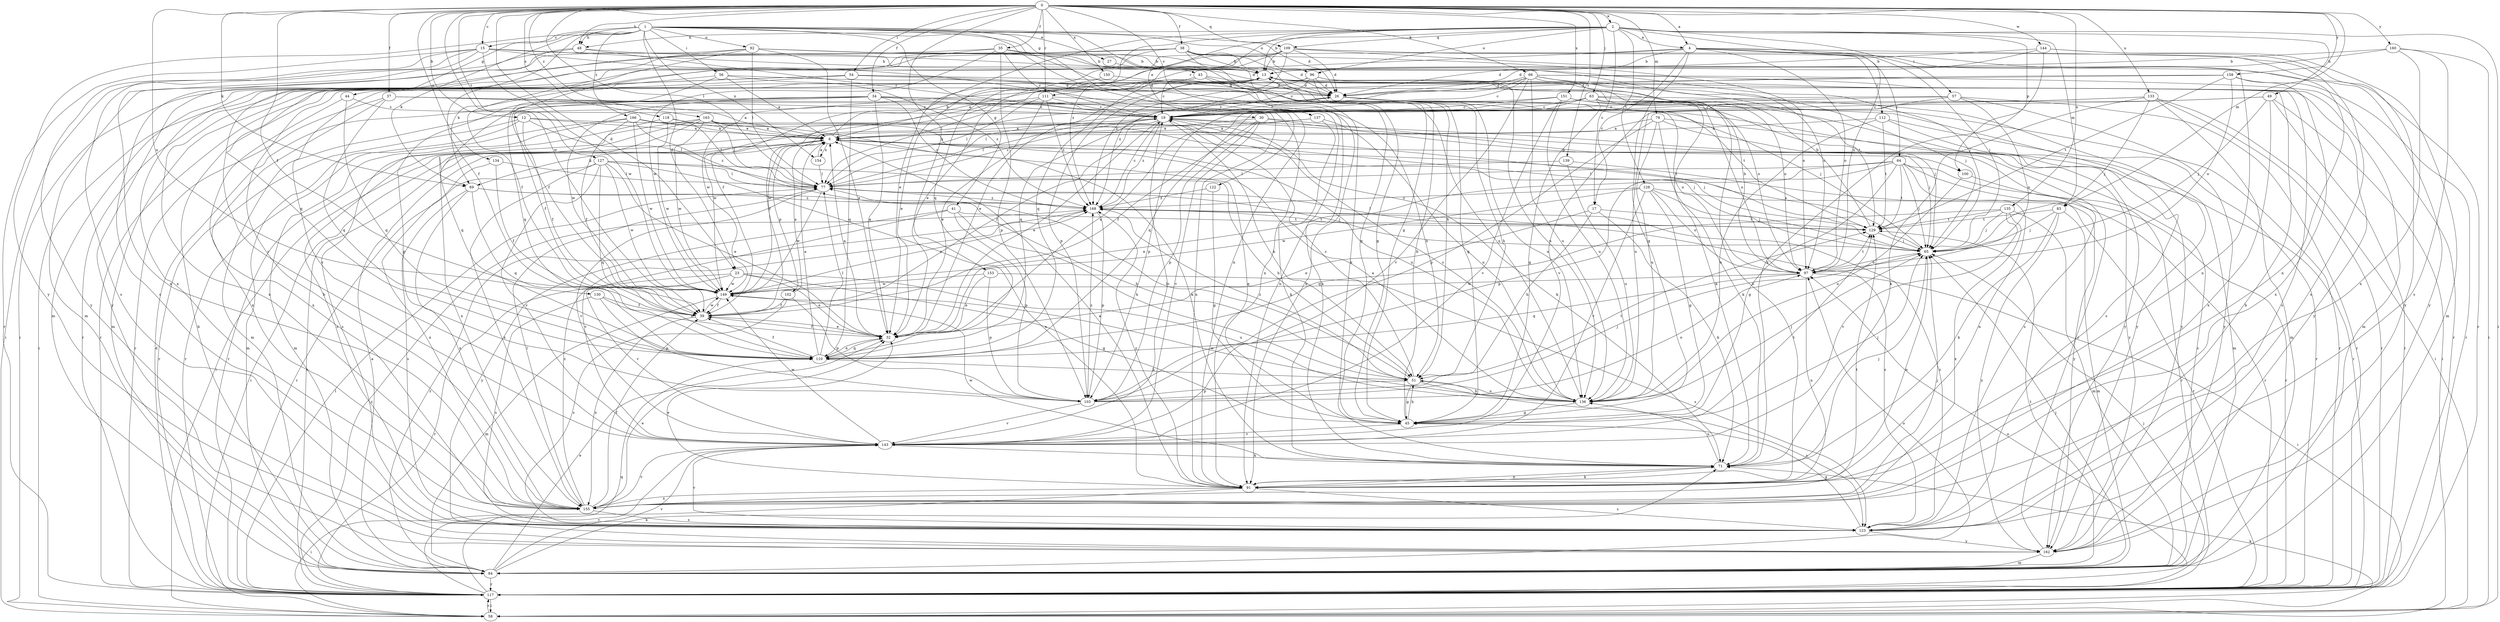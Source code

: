 strict digraph  {
0;
1;
2;
4;
6;
12;
13;
15;
17;
19;
23;
26;
27;
30;
32;
34;
35;
37;
38;
39;
41;
43;
44;
45;
48;
49;
51;
54;
56;
57;
58;
63;
64;
65;
66;
69;
71;
77;
79;
83;
84;
91;
92;
96;
97;
100;
102;
103;
109;
110;
111;
112;
117;
118;
122;
123;
127;
128;
129;
130;
133;
134;
135;
136;
137;
139;
143;
144;
149;
150;
151;
153;
154;
155;
158;
160;
162;
163;
166;
168;
0 -> 2  [label=a];
0 -> 4  [label=a];
0 -> 12  [label=b];
0 -> 15  [label=c];
0 -> 23  [label=d];
0 -> 34  [label=f];
0 -> 35  [label=f];
0 -> 37  [label=f];
0 -> 38  [label=f];
0 -> 39  [label=f];
0 -> 48  [label=h];
0 -> 54  [label=i];
0 -> 63  [label=j];
0 -> 66  [label=k];
0 -> 69  [label=k];
0 -> 77  [label=l];
0 -> 79  [label=m];
0 -> 83  [label=m];
0 -> 109  [label=q];
0 -> 111  [label=r];
0 -> 118  [label=s];
0 -> 127  [label=t];
0 -> 130  [label=u];
0 -> 133  [label=u];
0 -> 134  [label=u];
0 -> 135  [label=u];
0 -> 137  [label=v];
0 -> 139  [label=v];
0 -> 144  [label=w];
0 -> 149  [label=w];
0 -> 150  [label=x];
0 -> 151  [label=x];
0 -> 153  [label=x];
0 -> 158  [label=y];
0 -> 160  [label=y];
0 -> 163  [label=z];
1 -> 15  [label=c];
1 -> 23  [label=d];
1 -> 26  [label=d];
1 -> 27  [label=e];
1 -> 39  [label=f];
1 -> 41  [label=g];
1 -> 43  [label=g];
1 -> 44  [label=g];
1 -> 45  [label=g];
1 -> 48  [label=h];
1 -> 56  [label=i];
1 -> 69  [label=k];
1 -> 91  [label=n];
1 -> 92  [label=o];
1 -> 96  [label=o];
1 -> 122  [label=s];
1 -> 154  [label=x];
1 -> 162  [label=y];
1 -> 166  [label=z];
2 -> 4  [label=a];
2 -> 13  [label=b];
2 -> 17  [label=c];
2 -> 30  [label=e];
2 -> 32  [label=e];
2 -> 48  [label=h];
2 -> 49  [label=h];
2 -> 57  [label=i];
2 -> 58  [label=i];
2 -> 83  [label=m];
2 -> 96  [label=o];
2 -> 97  [label=o];
2 -> 100  [label=p];
2 -> 109  [label=q];
2 -> 110  [label=q];
2 -> 128  [label=t];
2 -> 168  [label=z];
4 -> 13  [label=b];
4 -> 17  [label=c];
4 -> 45  [label=g];
4 -> 64  [label=j];
4 -> 65  [label=j];
4 -> 69  [label=k];
4 -> 91  [label=n];
4 -> 97  [label=o];
4 -> 111  [label=r];
4 -> 112  [label=r];
4 -> 123  [label=s];
6 -> 13  [label=b];
6 -> 45  [label=g];
6 -> 58  [label=i];
6 -> 69  [label=k];
6 -> 100  [label=p];
6 -> 102  [label=p];
6 -> 117  [label=r];
6 -> 154  [label=x];
12 -> 6  [label=a];
12 -> 39  [label=f];
12 -> 65  [label=j];
12 -> 77  [label=l];
12 -> 84  [label=m];
12 -> 117  [label=r];
13 -> 26  [label=d];
13 -> 77  [label=l];
13 -> 103  [label=p];
13 -> 123  [label=s];
13 -> 143  [label=v];
13 -> 162  [label=y];
15 -> 13  [label=b];
15 -> 65  [label=j];
15 -> 91  [label=n];
15 -> 117  [label=r];
15 -> 123  [label=s];
15 -> 149  [label=w];
15 -> 155  [label=x];
15 -> 162  [label=y];
17 -> 32  [label=e];
17 -> 51  [label=h];
17 -> 71  [label=k];
17 -> 129  [label=t];
19 -> 6  [label=a];
19 -> 32  [label=e];
19 -> 39  [label=f];
19 -> 51  [label=h];
19 -> 71  [label=k];
19 -> 77  [label=l];
19 -> 168  [label=z];
23 -> 32  [label=e];
23 -> 45  [label=g];
23 -> 117  [label=r];
23 -> 136  [label=u];
23 -> 143  [label=v];
23 -> 149  [label=w];
26 -> 19  [label=c];
26 -> 51  [label=h];
26 -> 77  [label=l];
26 -> 84  [label=m];
26 -> 97  [label=o];
26 -> 129  [label=t];
26 -> 136  [label=u];
26 -> 162  [label=y];
27 -> 45  [label=g];
30 -> 6  [label=a];
30 -> 39  [label=f];
30 -> 65  [label=j];
30 -> 103  [label=p];
30 -> 123  [label=s];
30 -> 143  [label=v];
32 -> 6  [label=a];
32 -> 39  [label=f];
32 -> 110  [label=q];
34 -> 19  [label=c];
34 -> 32  [label=e];
34 -> 39  [label=f];
34 -> 51  [label=h];
34 -> 71  [label=k];
34 -> 103  [label=p];
34 -> 110  [label=q];
34 -> 149  [label=w];
34 -> 168  [label=z];
35 -> 13  [label=b];
35 -> 19  [label=c];
35 -> 39  [label=f];
35 -> 97  [label=o];
35 -> 103  [label=p];
35 -> 143  [label=v];
35 -> 149  [label=w];
37 -> 6  [label=a];
37 -> 19  [label=c];
37 -> 91  [label=n];
37 -> 110  [label=q];
37 -> 117  [label=r];
37 -> 155  [label=x];
38 -> 13  [label=b];
38 -> 26  [label=d];
38 -> 45  [label=g];
38 -> 51  [label=h];
38 -> 58  [label=i];
38 -> 84  [label=m];
38 -> 97  [label=o];
38 -> 110  [label=q];
38 -> 155  [label=x];
39 -> 32  [label=e];
39 -> 149  [label=w];
39 -> 155  [label=x];
41 -> 51  [label=h];
41 -> 103  [label=p];
41 -> 129  [label=t];
41 -> 143  [label=v];
41 -> 162  [label=y];
43 -> 19  [label=c];
43 -> 26  [label=d];
43 -> 91  [label=n];
43 -> 117  [label=r];
43 -> 136  [label=u];
44 -> 19  [label=c];
44 -> 110  [label=q];
44 -> 155  [label=x];
45 -> 13  [label=b];
45 -> 51  [label=h];
45 -> 65  [label=j];
45 -> 143  [label=v];
48 -> 13  [label=b];
48 -> 19  [label=c];
48 -> 58  [label=i];
48 -> 123  [label=s];
49 -> 19  [label=c];
49 -> 58  [label=i];
49 -> 65  [label=j];
49 -> 117  [label=r];
49 -> 143  [label=v];
49 -> 155  [label=x];
51 -> 19  [label=c];
51 -> 45  [label=g];
51 -> 77  [label=l];
51 -> 103  [label=p];
51 -> 123  [label=s];
51 -> 136  [label=u];
51 -> 168  [label=z];
54 -> 26  [label=d];
54 -> 58  [label=i];
54 -> 84  [label=m];
54 -> 91  [label=n];
54 -> 97  [label=o];
54 -> 110  [label=q];
54 -> 117  [label=r];
56 -> 6  [label=a];
56 -> 26  [label=d];
56 -> 110  [label=q];
56 -> 155  [label=x];
56 -> 168  [label=z];
57 -> 19  [label=c];
57 -> 32  [label=e];
57 -> 97  [label=o];
57 -> 117  [label=r];
57 -> 136  [label=u];
57 -> 162  [label=y];
58 -> 71  [label=k];
58 -> 117  [label=r];
63 -> 19  [label=c];
63 -> 45  [label=g];
63 -> 71  [label=k];
63 -> 97  [label=o];
63 -> 103  [label=p];
63 -> 123  [label=s];
63 -> 149  [label=w];
63 -> 162  [label=y];
64 -> 32  [label=e];
64 -> 45  [label=g];
64 -> 65  [label=j];
64 -> 77  [label=l];
64 -> 91  [label=n];
64 -> 103  [label=p];
64 -> 117  [label=r];
64 -> 129  [label=t];
64 -> 162  [label=y];
65 -> 6  [label=a];
65 -> 91  [label=n];
65 -> 97  [label=o];
66 -> 6  [label=a];
66 -> 19  [label=c];
66 -> 26  [label=d];
66 -> 65  [label=j];
66 -> 84  [label=m];
66 -> 91  [label=n];
66 -> 110  [label=q];
66 -> 117  [label=r];
66 -> 129  [label=t];
66 -> 136  [label=u];
66 -> 143  [label=v];
69 -> 51  [label=h];
69 -> 110  [label=q];
69 -> 123  [label=s];
69 -> 155  [label=x];
69 -> 168  [label=z];
71 -> 65  [label=j];
71 -> 91  [label=n];
71 -> 136  [label=u];
71 -> 149  [label=w];
77 -> 19  [label=c];
77 -> 65  [label=j];
77 -> 143  [label=v];
77 -> 149  [label=w];
77 -> 168  [label=z];
79 -> 6  [label=a];
79 -> 71  [label=k];
79 -> 103  [label=p];
79 -> 117  [label=r];
79 -> 136  [label=u];
79 -> 162  [label=y];
83 -> 65  [label=j];
83 -> 71  [label=k];
83 -> 84  [label=m];
83 -> 129  [label=t];
83 -> 162  [label=y];
84 -> 6  [label=a];
84 -> 13  [label=b];
84 -> 19  [label=c];
84 -> 32  [label=e];
84 -> 65  [label=j];
84 -> 71  [label=k];
84 -> 97  [label=o];
84 -> 117  [label=r];
84 -> 129  [label=t];
84 -> 143  [label=v];
84 -> 168  [label=z];
91 -> 6  [label=a];
91 -> 32  [label=e];
91 -> 58  [label=i];
91 -> 71  [label=k];
91 -> 123  [label=s];
91 -> 155  [label=x];
91 -> 168  [label=z];
92 -> 13  [label=b];
92 -> 26  [label=d];
92 -> 32  [label=e];
92 -> 39  [label=f];
92 -> 71  [label=k];
92 -> 77  [label=l];
92 -> 84  [label=m];
92 -> 162  [label=y];
96 -> 19  [label=c];
96 -> 26  [label=d];
96 -> 32  [label=e];
96 -> 45  [label=g];
96 -> 97  [label=o];
96 -> 136  [label=u];
96 -> 168  [label=z];
97 -> 13  [label=b];
97 -> 58  [label=i];
97 -> 91  [label=n];
97 -> 110  [label=q];
97 -> 129  [label=t];
97 -> 149  [label=w];
100 -> 117  [label=r];
100 -> 136  [label=u];
102 -> 6  [label=a];
102 -> 39  [label=f];
102 -> 103  [label=p];
102 -> 123  [label=s];
103 -> 65  [label=j];
103 -> 97  [label=o];
103 -> 129  [label=t];
103 -> 143  [label=v];
103 -> 168  [label=z];
109 -> 13  [label=b];
109 -> 26  [label=d];
109 -> 32  [label=e];
109 -> 39  [label=f];
109 -> 91  [label=n];
109 -> 110  [label=q];
109 -> 117  [label=r];
109 -> 162  [label=y];
109 -> 168  [label=z];
110 -> 6  [label=a];
110 -> 32  [label=e];
110 -> 39  [label=f];
110 -> 51  [label=h];
110 -> 77  [label=l];
111 -> 19  [label=c];
111 -> 32  [label=e];
111 -> 65  [label=j];
111 -> 77  [label=l];
111 -> 149  [label=w];
111 -> 168  [label=z];
112 -> 6  [label=a];
112 -> 84  [label=m];
112 -> 117  [label=r];
112 -> 129  [label=t];
112 -> 136  [label=u];
117 -> 26  [label=d];
117 -> 58  [label=i];
117 -> 65  [label=j];
117 -> 77  [label=l];
117 -> 97  [label=o];
117 -> 110  [label=q];
117 -> 143  [label=v];
117 -> 168  [label=z];
118 -> 6  [label=a];
118 -> 77  [label=l];
118 -> 123  [label=s];
118 -> 149  [label=w];
122 -> 45  [label=g];
122 -> 168  [label=z];
123 -> 13  [label=b];
123 -> 45  [label=g];
123 -> 143  [label=v];
123 -> 162  [label=y];
123 -> 168  [label=z];
127 -> 32  [label=e];
127 -> 51  [label=h];
127 -> 77  [label=l];
127 -> 91  [label=n];
127 -> 110  [label=q];
127 -> 117  [label=r];
127 -> 143  [label=v];
127 -> 149  [label=w];
127 -> 155  [label=x];
128 -> 45  [label=g];
128 -> 65  [label=j];
128 -> 97  [label=o];
128 -> 117  [label=r];
128 -> 143  [label=v];
128 -> 149  [label=w];
128 -> 168  [label=z];
129 -> 13  [label=b];
129 -> 65  [label=j];
129 -> 77  [label=l];
130 -> 32  [label=e];
130 -> 39  [label=f];
130 -> 103  [label=p];
130 -> 123  [label=s];
133 -> 19  [label=c];
133 -> 58  [label=i];
133 -> 65  [label=j];
133 -> 71  [label=k];
133 -> 84  [label=m];
133 -> 110  [label=q];
133 -> 117  [label=r];
134 -> 39  [label=f];
134 -> 77  [label=l];
134 -> 155  [label=x];
135 -> 65  [label=j];
135 -> 84  [label=m];
135 -> 110  [label=q];
135 -> 129  [label=t];
135 -> 143  [label=v];
135 -> 155  [label=x];
136 -> 6  [label=a];
136 -> 19  [label=c];
136 -> 45  [label=g];
136 -> 51  [label=h];
136 -> 65  [label=j];
136 -> 149  [label=w];
137 -> 6  [label=a];
137 -> 58  [label=i];
137 -> 71  [label=k];
137 -> 136  [label=u];
139 -> 77  [label=l];
139 -> 117  [label=r];
139 -> 136  [label=u];
143 -> 19  [label=c];
143 -> 71  [label=k];
143 -> 129  [label=t];
143 -> 149  [label=w];
144 -> 13  [label=b];
144 -> 26  [label=d];
144 -> 71  [label=k];
144 -> 84  [label=m];
144 -> 162  [label=y];
149 -> 39  [label=f];
149 -> 84  [label=m];
149 -> 168  [label=z];
150 -> 26  [label=d];
150 -> 32  [label=e];
151 -> 19  [label=c];
151 -> 39  [label=f];
151 -> 65  [label=j];
151 -> 117  [label=r];
151 -> 136  [label=u];
151 -> 143  [label=v];
151 -> 162  [label=y];
153 -> 32  [label=e];
153 -> 103  [label=p];
153 -> 123  [label=s];
153 -> 149  [label=w];
154 -> 6  [label=a];
154 -> 77  [label=l];
155 -> 13  [label=b];
155 -> 32  [label=e];
155 -> 39  [label=f];
155 -> 65  [label=j];
155 -> 77  [label=l];
155 -> 123  [label=s];
155 -> 129  [label=t];
155 -> 143  [label=v];
155 -> 168  [label=z];
158 -> 26  [label=d];
158 -> 97  [label=o];
158 -> 117  [label=r];
158 -> 129  [label=t];
158 -> 149  [label=w];
158 -> 155  [label=x];
160 -> 13  [label=b];
160 -> 26  [label=d];
160 -> 58  [label=i];
160 -> 123  [label=s];
160 -> 155  [label=x];
162 -> 19  [label=c];
162 -> 84  [label=m];
163 -> 6  [label=a];
163 -> 71  [label=k];
163 -> 77  [label=l];
163 -> 117  [label=r];
163 -> 123  [label=s];
163 -> 129  [label=t];
163 -> 149  [label=w];
163 -> 155  [label=x];
166 -> 6  [label=a];
166 -> 39  [label=f];
166 -> 65  [label=j];
166 -> 84  [label=m];
166 -> 117  [label=r];
166 -> 136  [label=u];
166 -> 149  [label=w];
166 -> 168  [label=z];
168 -> 19  [label=c];
168 -> 103  [label=p];
168 -> 123  [label=s];
168 -> 129  [label=t];
}
